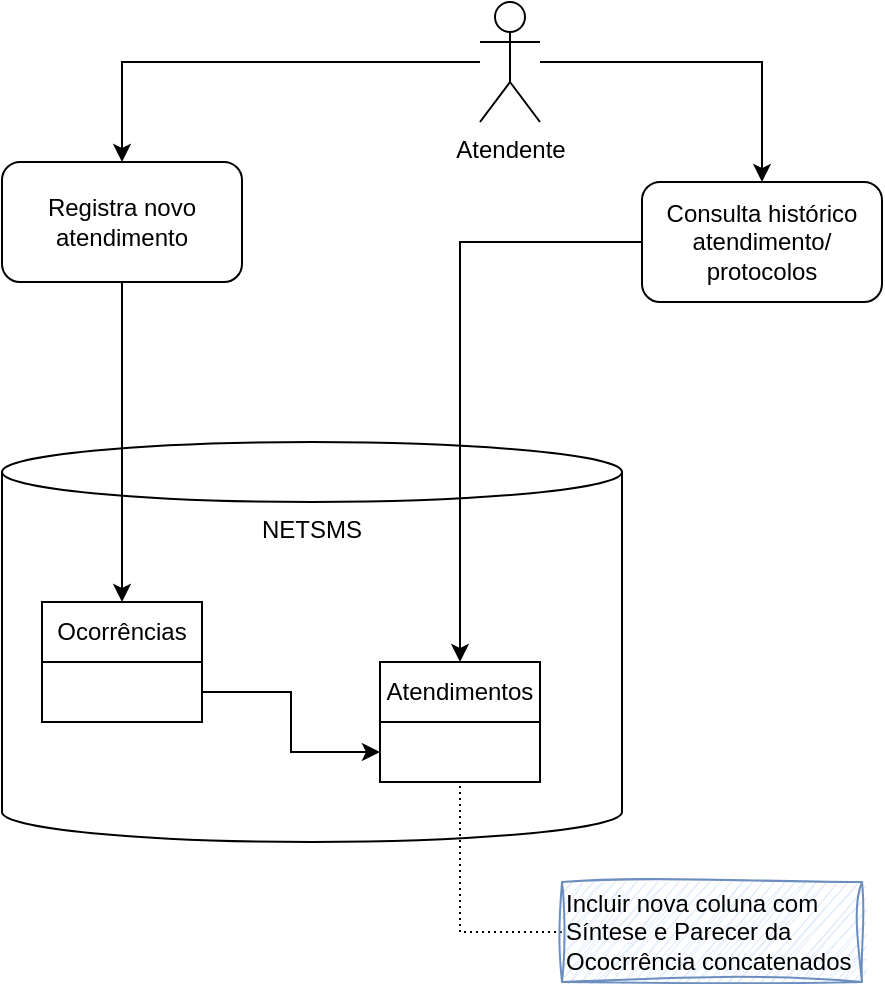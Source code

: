 <mxfile version="24.2.3" type="github">
  <diagram name="Página-1" id="MLcHtQrv6ULbj_it20Va">
    <mxGraphModel dx="1050" dy="530" grid="1" gridSize="10" guides="1" tooltips="1" connect="1" arrows="1" fold="1" page="1" pageScale="1" pageWidth="827" pageHeight="1169" math="0" shadow="0">
      <root>
        <mxCell id="0" />
        <mxCell id="1" parent="0" />
        <mxCell id="CVk3RO6D4FQn7KLXNqjS-1" value="NETSMS" style="shape=cylinder3;whiteSpace=wrap;html=1;boundedLbl=1;backgroundOutline=1;size=15;verticalAlign=top;" vertex="1" parent="1">
          <mxGeometry x="160" y="240" width="310" height="200" as="geometry" />
        </mxCell>
        <mxCell id="CVk3RO6D4FQn7KLXNqjS-3" value="Registra novo atendimento" style="rounded=1;whiteSpace=wrap;html=1;" vertex="1" parent="1">
          <mxGeometry x="160" y="100" width="120" height="60" as="geometry" />
        </mxCell>
        <mxCell id="CVk3RO6D4FQn7KLXNqjS-7" style="edgeStyle=orthogonalEdgeStyle;rounded=0;orthogonalLoop=1;jettySize=auto;html=1;entryX=0.5;entryY=0;entryDx=0;entryDy=0;" edge="1" parent="1" source="CVk3RO6D4FQn7KLXNqjS-4" target="CVk3RO6D4FQn7KLXNqjS-3">
          <mxGeometry relative="1" as="geometry" />
        </mxCell>
        <mxCell id="CVk3RO6D4FQn7KLXNqjS-9" style="edgeStyle=orthogonalEdgeStyle;rounded=0;orthogonalLoop=1;jettySize=auto;html=1;entryX=0.5;entryY=0;entryDx=0;entryDy=0;" edge="1" parent="1" source="CVk3RO6D4FQn7KLXNqjS-4" target="CVk3RO6D4FQn7KLXNqjS-8">
          <mxGeometry relative="1" as="geometry" />
        </mxCell>
        <mxCell id="CVk3RO6D4FQn7KLXNqjS-4" value="Atendente" style="shape=umlActor;verticalLabelPosition=bottom;verticalAlign=top;html=1;outlineConnect=0;" vertex="1" parent="1">
          <mxGeometry x="399" y="20" width="30" height="60" as="geometry" />
        </mxCell>
        <mxCell id="CVk3RO6D4FQn7KLXNqjS-5" style="edgeStyle=orthogonalEdgeStyle;rounded=0;orthogonalLoop=1;jettySize=auto;html=1;entryX=0.5;entryY=0;entryDx=0;entryDy=0;" edge="1" parent="1" source="CVk3RO6D4FQn7KLXNqjS-3" target="CVk3RO6D4FQn7KLXNqjS-17">
          <mxGeometry relative="1" as="geometry" />
        </mxCell>
        <mxCell id="CVk3RO6D4FQn7KLXNqjS-8" value="Consulta histórico atendimento/ protocolos" style="rounded=1;whiteSpace=wrap;html=1;" vertex="1" parent="1">
          <mxGeometry x="480" y="110" width="120" height="60" as="geometry" />
        </mxCell>
        <mxCell id="CVk3RO6D4FQn7KLXNqjS-10" style="edgeStyle=orthogonalEdgeStyle;rounded=0;orthogonalLoop=1;jettySize=auto;html=1;entryX=0.5;entryY=0;entryDx=0;entryDy=0;" edge="1" parent="1" source="CVk3RO6D4FQn7KLXNqjS-8" target="CVk3RO6D4FQn7KLXNqjS-21">
          <mxGeometry relative="1" as="geometry" />
        </mxCell>
        <mxCell id="CVk3RO6D4FQn7KLXNqjS-23" style="edgeStyle=orthogonalEdgeStyle;rounded=0;orthogonalLoop=1;jettySize=auto;html=1;entryX=0.5;entryY=1;entryDx=0;entryDy=0;endArrow=none;endFill=0;dashed=1;dashPattern=1 2;" edge="1" parent="1" source="CVk3RO6D4FQn7KLXNqjS-12" target="CVk3RO6D4FQn7KLXNqjS-21">
          <mxGeometry relative="1" as="geometry" />
        </mxCell>
        <mxCell id="CVk3RO6D4FQn7KLXNqjS-12" value="Incluir nova coluna com Síntese e Parecer da Ococrrência concatenados" style="text;html=1;align=left;verticalAlign=middle;whiteSpace=wrap;rounded=0;fillColor=#dae8fc;strokeColor=#6c8ebf;sketch=1;curveFitting=1;jiggle=2;" vertex="1" parent="1">
          <mxGeometry x="440" y="460" width="150" height="50" as="geometry" />
        </mxCell>
        <mxCell id="CVk3RO6D4FQn7KLXNqjS-22" style="edgeStyle=orthogonalEdgeStyle;rounded=0;orthogonalLoop=1;jettySize=auto;html=1;entryX=0;entryY=0.75;entryDx=0;entryDy=0;exitX=1;exitY=0.75;exitDx=0;exitDy=0;" edge="1" parent="1" source="CVk3RO6D4FQn7KLXNqjS-17" target="CVk3RO6D4FQn7KLXNqjS-21">
          <mxGeometry relative="1" as="geometry" />
        </mxCell>
        <mxCell id="CVk3RO6D4FQn7KLXNqjS-17" value="Ocorrências" style="swimlane;fontStyle=0;childLayout=stackLayout;horizontal=1;startSize=30;horizontalStack=0;resizeParent=1;resizeParentMax=0;resizeLast=0;collapsible=1;marginBottom=0;whiteSpace=wrap;html=1;" vertex="1" parent="1">
          <mxGeometry x="180" y="320" width="80" height="60" as="geometry" />
        </mxCell>
        <mxCell id="CVk3RO6D4FQn7KLXNqjS-21" value="Atendimentos" style="swimlane;fontStyle=0;childLayout=stackLayout;horizontal=1;startSize=30;horizontalStack=0;resizeParent=1;resizeParentMax=0;resizeLast=0;collapsible=1;marginBottom=0;whiteSpace=wrap;html=1;" vertex="1" parent="1">
          <mxGeometry x="349" y="350" width="80" height="60" as="geometry" />
        </mxCell>
      </root>
    </mxGraphModel>
  </diagram>
</mxfile>
